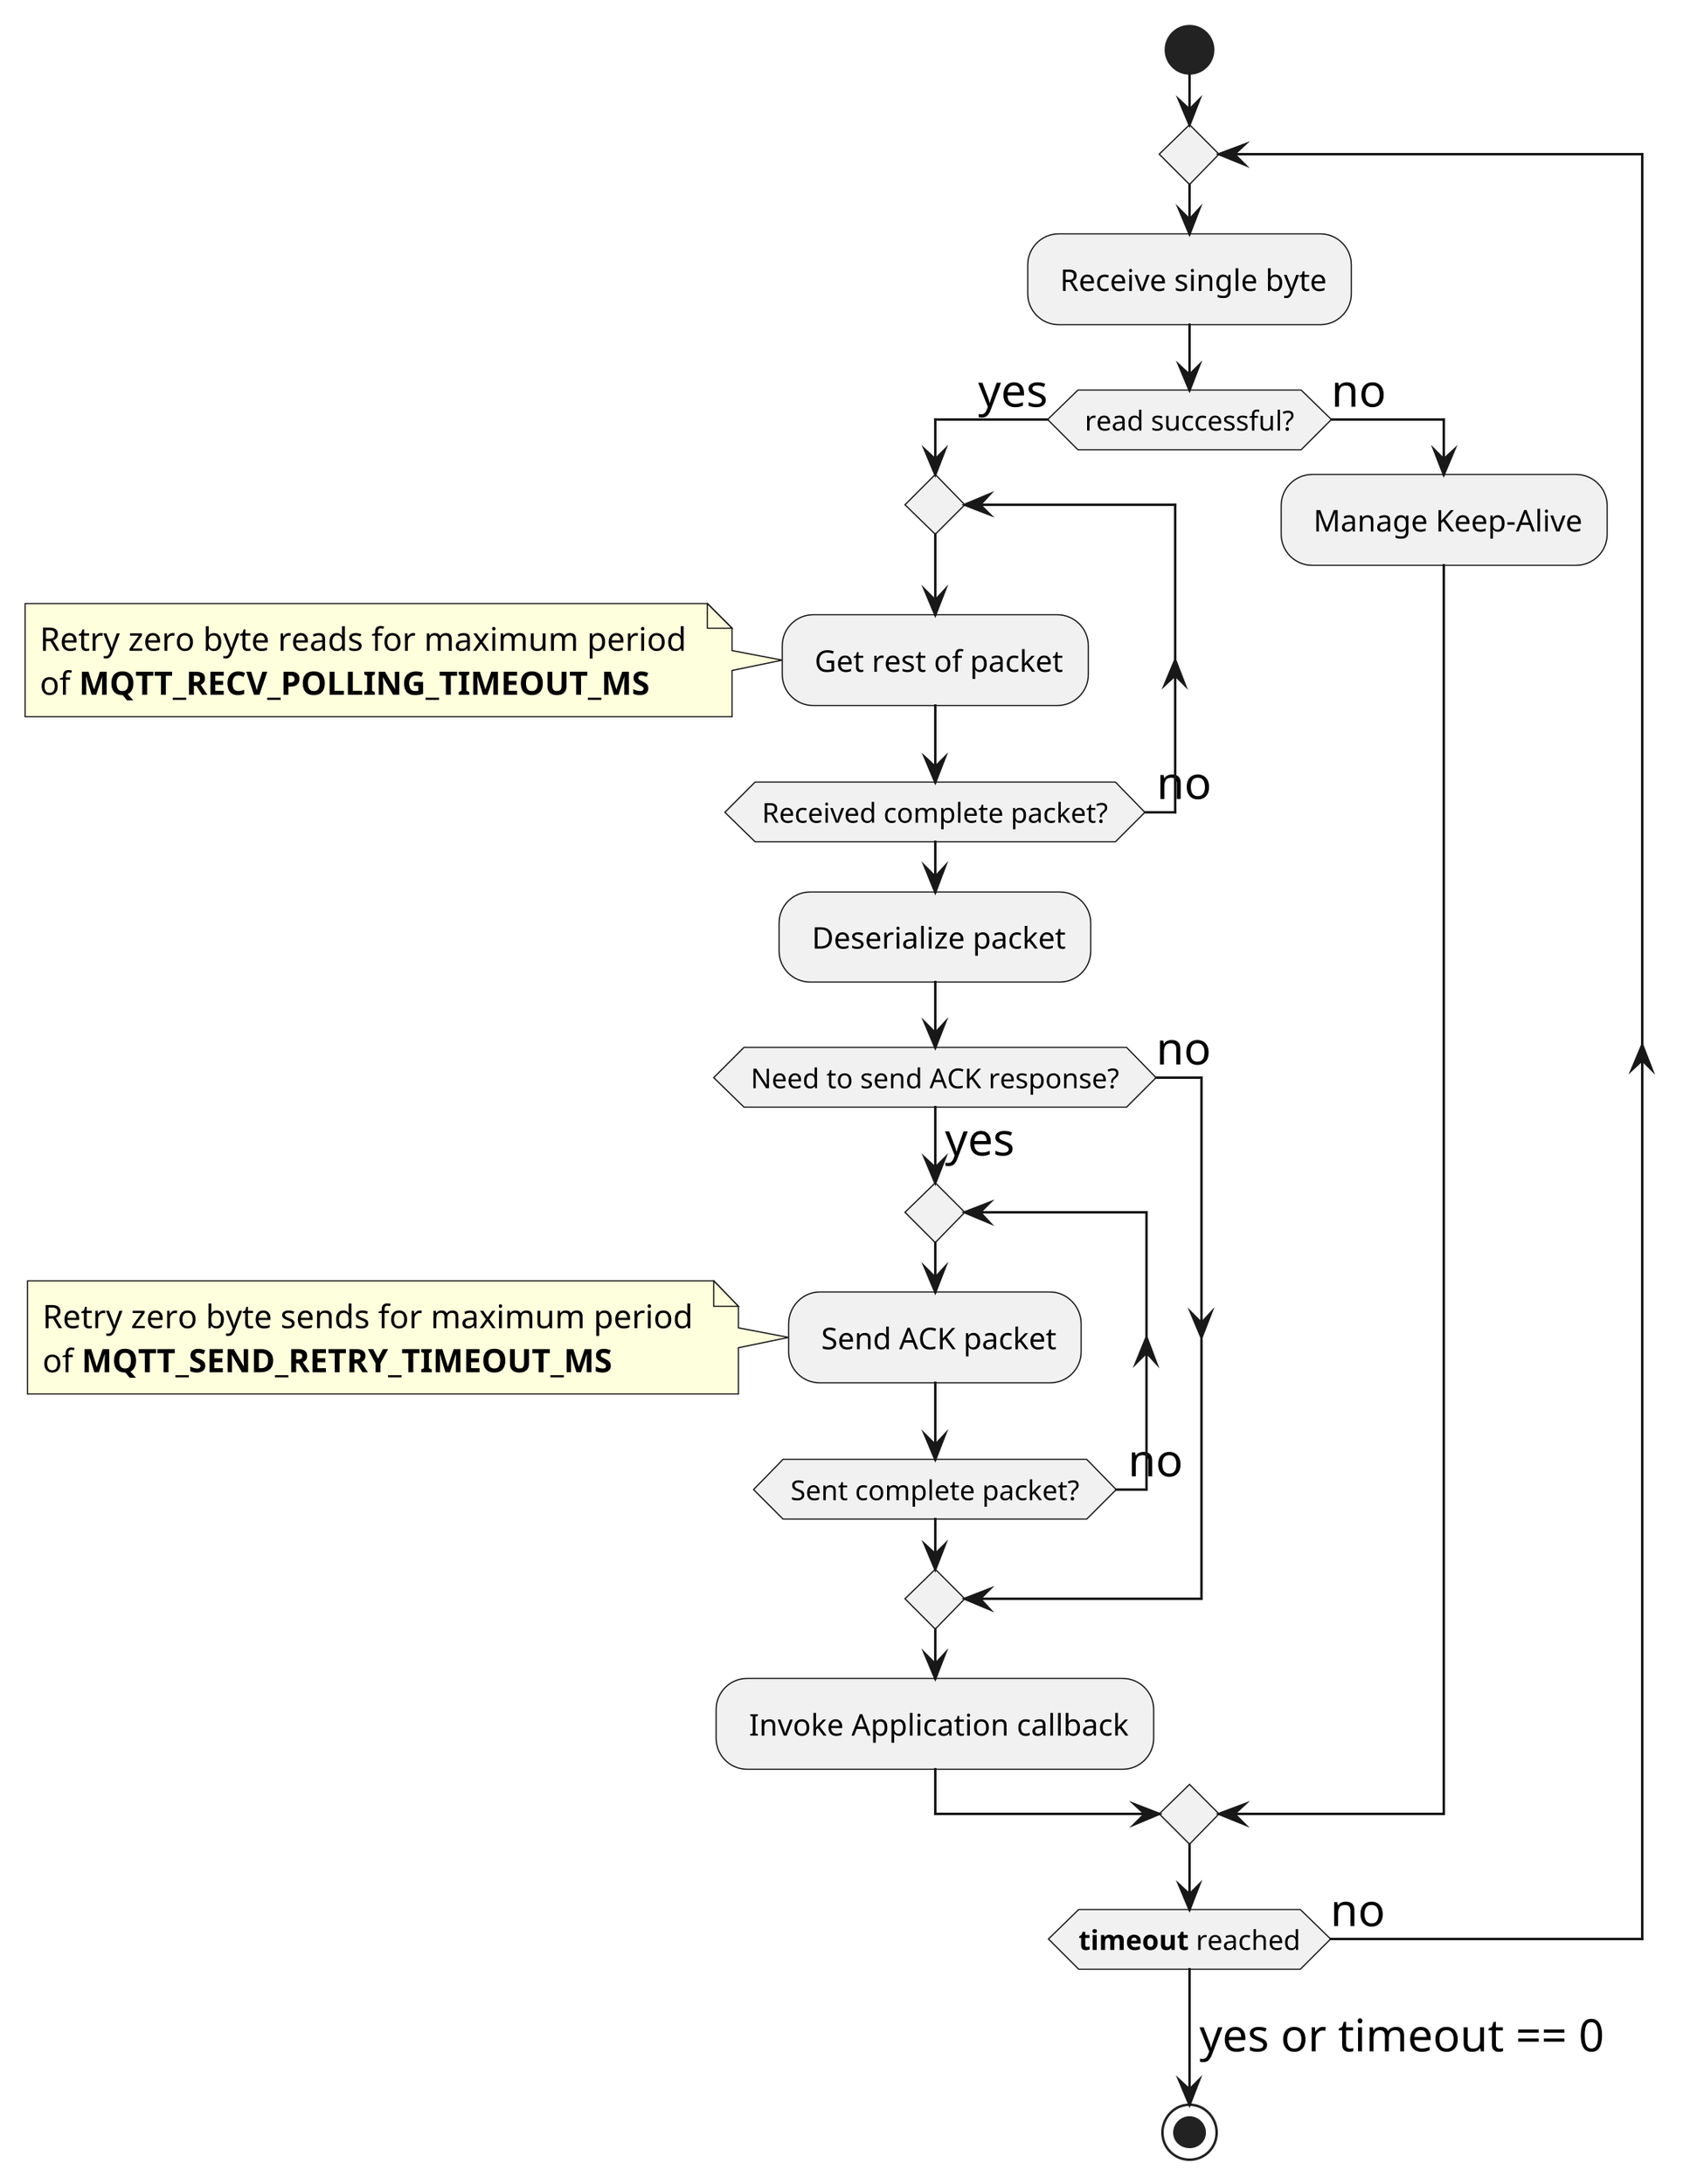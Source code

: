 @startuml
skinparam dpi 300
skinparam ArrowFontSize 18

start

repeat
	: Receive single byte;
    if( read successful? ) then (yes)
    	repeat
     		: Get rest of packet;
            note left: Retry zero byte reads for maximum period \nof **MQTT_RECV_POLLING_TIMEOUT_MS**
        repeat while( Received complete packet? ) is ( no )
    	: Deserialize packet;
        if ( Need to send ACK response? ) then (yes)
            repeat
            	: Send ACK packet;
                note left: Retry zero byte sends for maximum period \nof **MQTT_SEND_RETRY_TIMEOUT_MS**
            repeat while( Sent complete packet? ) is ( no )
        else (no)
        endif
        : Invoke Application callback;
    else (no)
    	: Manage Keep-Alive;
    endif

repeat while (**timeout** reached) is (no)
-> yes or timeout == 0;

stop

@enduml
